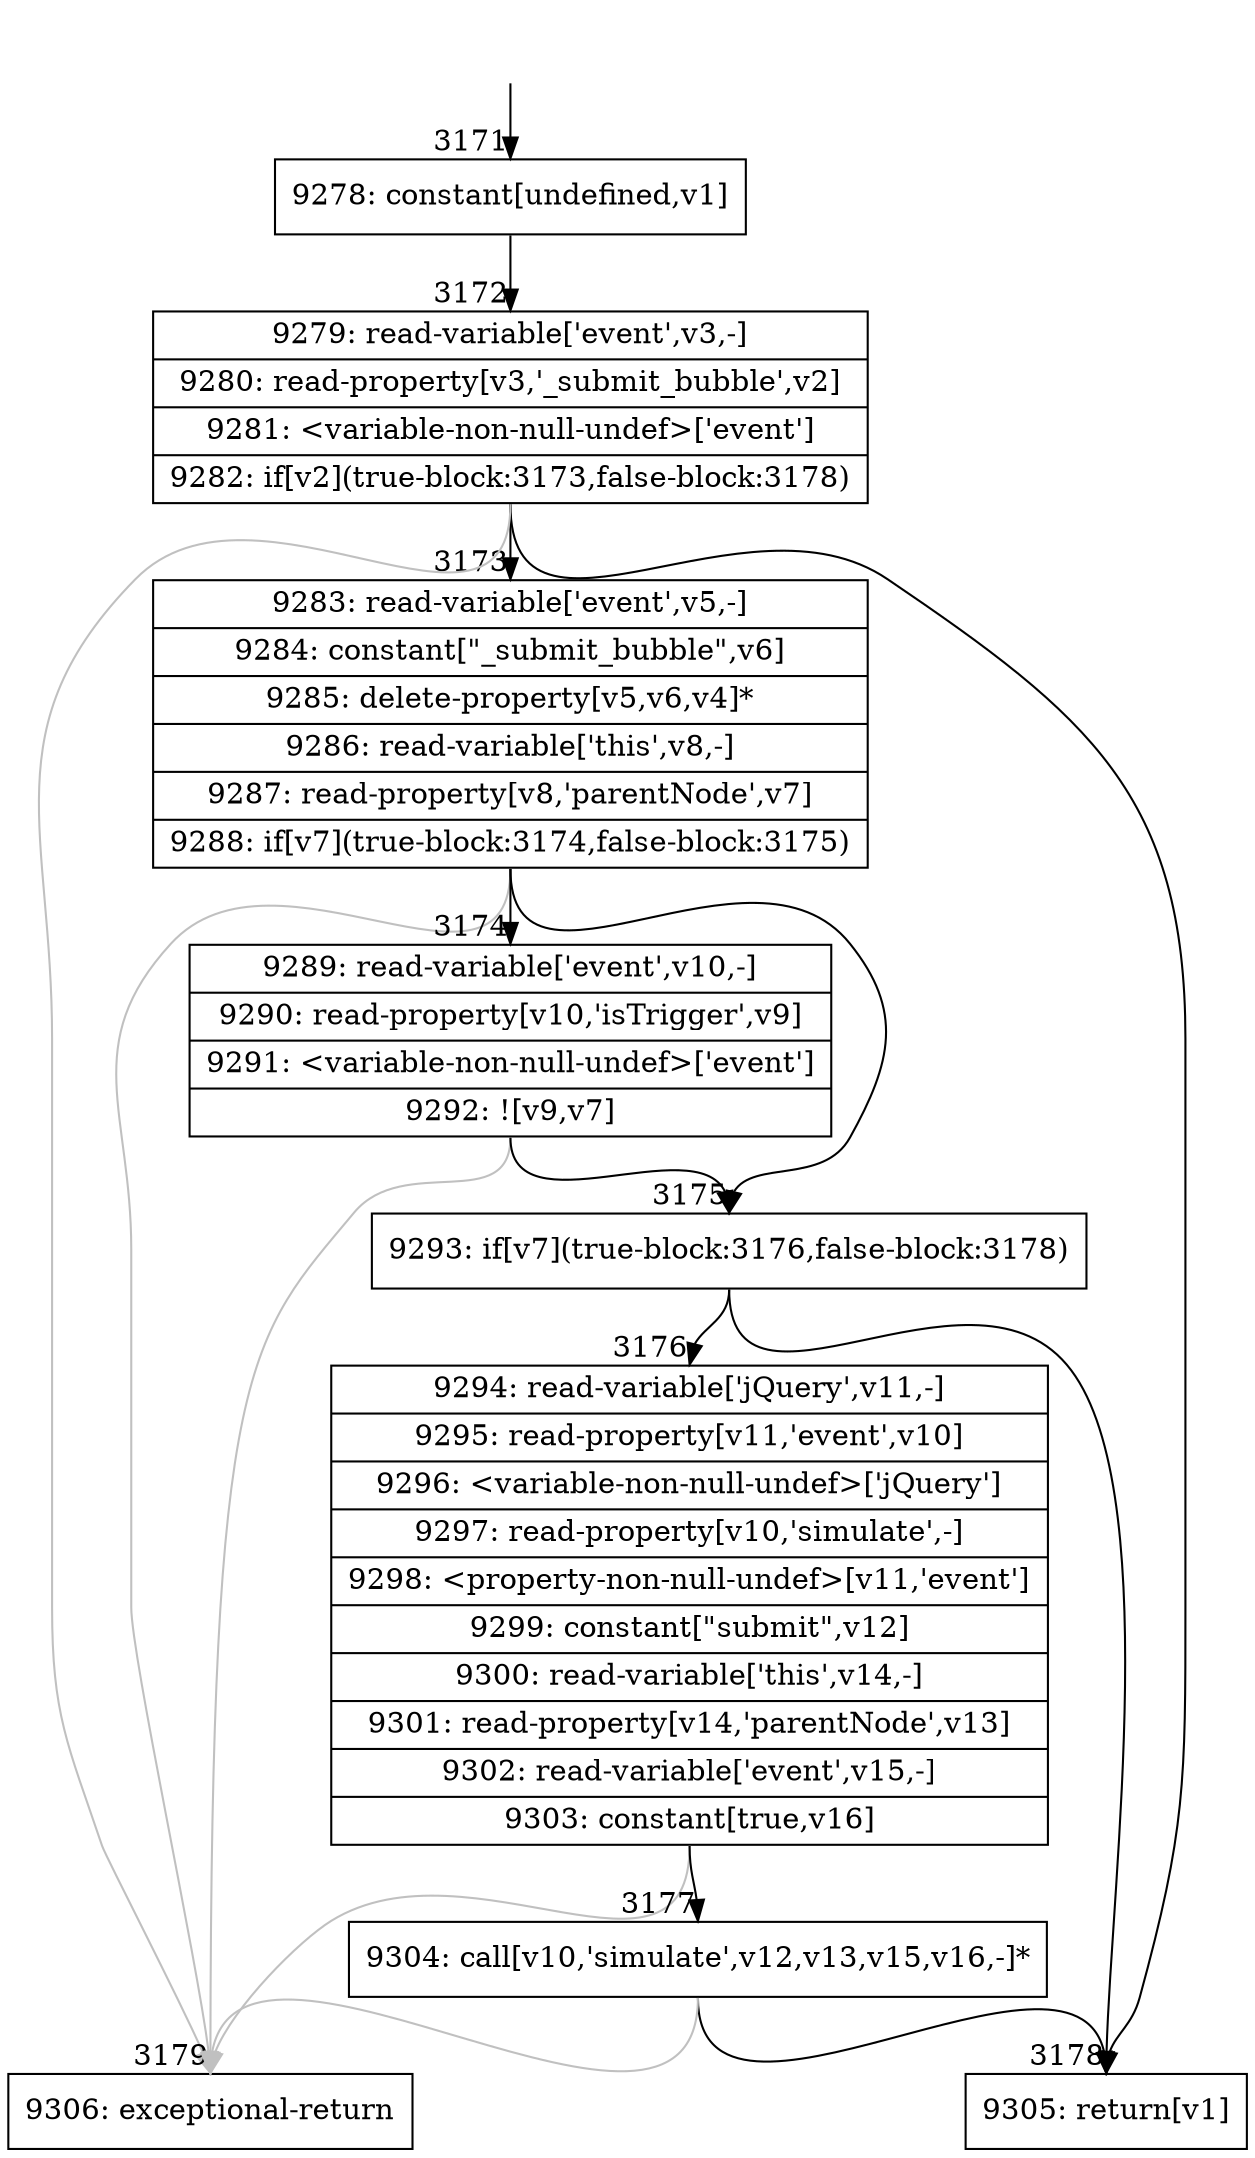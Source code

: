 digraph {
rankdir="TD"
BB_entry197[shape=none,label=""];
BB_entry197 -> BB3171 [tailport=s, headport=n, headlabel="    3171"]
BB3171 [shape=record label="{9278: constant[undefined,v1]}" ] 
BB3171 -> BB3172 [tailport=s, headport=n, headlabel="      3172"]
BB3172 [shape=record label="{9279: read-variable['event',v3,-]|9280: read-property[v3,'_submit_bubble',v2]|9281: \<variable-non-null-undef\>['event']|9282: if[v2](true-block:3173,false-block:3178)}" ] 
BB3172 -> BB3173 [tailport=s, headport=n, headlabel="      3173"]
BB3172 -> BB3178 [tailport=s, headport=n, headlabel="      3178"]
BB3172 -> BB3179 [tailport=s, headport=n, color=gray, headlabel="      3179"]
BB3173 [shape=record label="{9283: read-variable['event',v5,-]|9284: constant[\"_submit_bubble\",v6]|9285: delete-property[v5,v6,v4]*|9286: read-variable['this',v8,-]|9287: read-property[v8,'parentNode',v7]|9288: if[v7](true-block:3174,false-block:3175)}" ] 
BB3173 -> BB3175 [tailport=s, headport=n, headlabel="      3175"]
BB3173 -> BB3174 [tailport=s, headport=n, headlabel="      3174"]
BB3173 -> BB3179 [tailport=s, headport=n, color=gray]
BB3174 [shape=record label="{9289: read-variable['event',v10,-]|9290: read-property[v10,'isTrigger',v9]|9291: \<variable-non-null-undef\>['event']|9292: ![v9,v7]}" ] 
BB3174 -> BB3175 [tailport=s, headport=n]
BB3174 -> BB3179 [tailport=s, headport=n, color=gray]
BB3175 [shape=record label="{9293: if[v7](true-block:3176,false-block:3178)}" ] 
BB3175 -> BB3176 [tailport=s, headport=n, headlabel="      3176"]
BB3175 -> BB3178 [tailport=s, headport=n]
BB3176 [shape=record label="{9294: read-variable['jQuery',v11,-]|9295: read-property[v11,'event',v10]|9296: \<variable-non-null-undef\>['jQuery']|9297: read-property[v10,'simulate',-]|9298: \<property-non-null-undef\>[v11,'event']|9299: constant[\"submit\",v12]|9300: read-variable['this',v14,-]|9301: read-property[v14,'parentNode',v13]|9302: read-variable['event',v15,-]|9303: constant[true,v16]}" ] 
BB3176 -> BB3177 [tailport=s, headport=n, headlabel="      3177"]
BB3176 -> BB3179 [tailport=s, headport=n, color=gray]
BB3177 [shape=record label="{9304: call[v10,'simulate',v12,v13,v15,v16,-]*}" ] 
BB3177 -> BB3178 [tailport=s, headport=n]
BB3177 -> BB3179 [tailport=s, headport=n, color=gray]
BB3178 [shape=record label="{9305: return[v1]}" ] 
BB3179 [shape=record label="{9306: exceptional-return}" ] 
}
